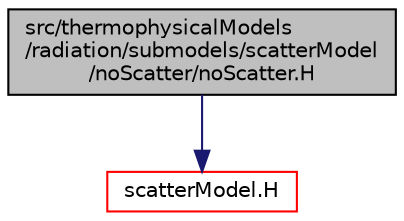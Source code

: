 digraph "src/thermophysicalModels/radiation/submodels/scatterModel/noScatter/noScatter.H"
{
  bgcolor="transparent";
  edge [fontname="Helvetica",fontsize="10",labelfontname="Helvetica",labelfontsize="10"];
  node [fontname="Helvetica",fontsize="10",shape=record];
  Node0 [label="src/thermophysicalModels\l/radiation/submodels/scatterModel\l/noScatter/noScatter.H",height=0.2,width=0.4,color="black", fillcolor="grey75", style="filled", fontcolor="black"];
  Node0 -> Node1 [color="midnightblue",fontsize="10",style="solid",fontname="Helvetica"];
  Node1 [label="scatterModel.H",height=0.2,width=0.4,color="red",URL="$a16514.html"];
}
